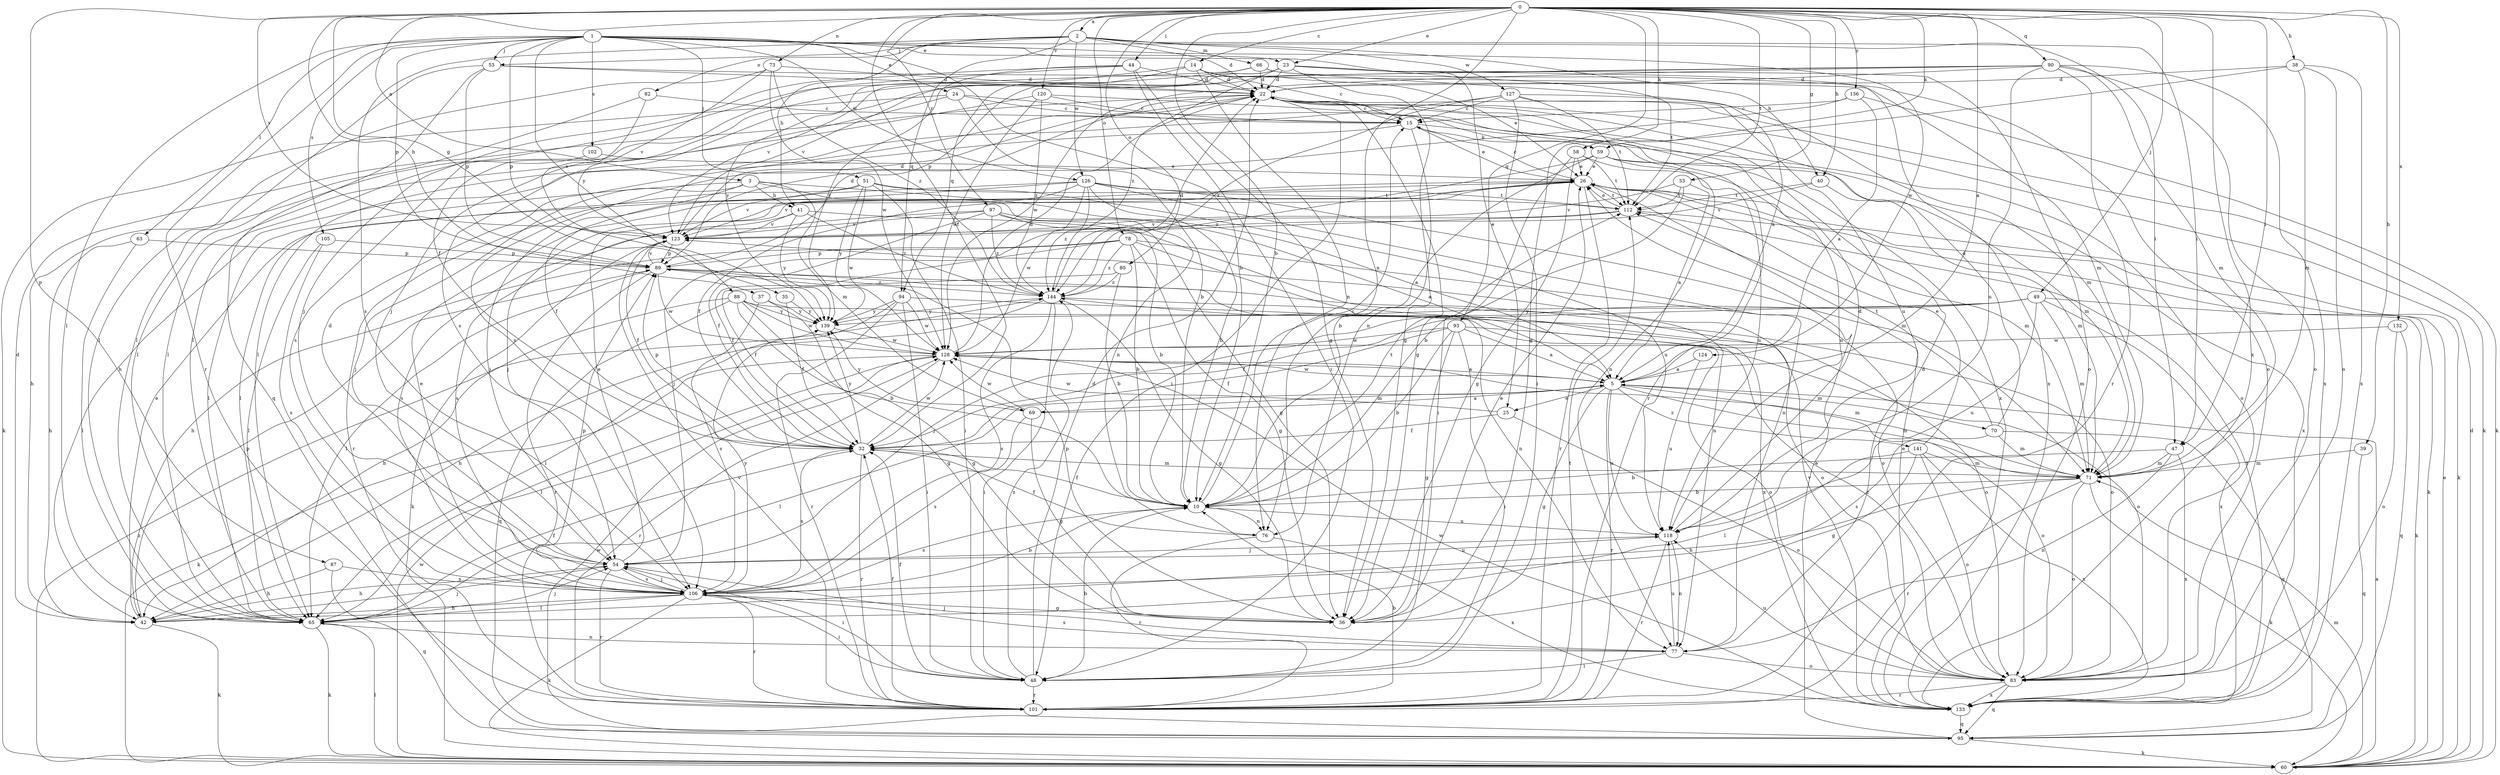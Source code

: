 strict digraph  {
0;
1;
2;
3;
5;
10;
14;
15;
22;
23;
24;
25;
26;
32;
33;
35;
36;
37;
38;
39;
40;
41;
42;
44;
47;
48;
49;
51;
53;
54;
58;
59;
60;
63;
65;
66;
69;
70;
71;
73;
76;
77;
78;
80;
82;
83;
87;
88;
89;
90;
93;
94;
95;
97;
101;
102;
105;
106;
112;
118;
120;
123;
124;
126;
127;
128;
132;
133;
136;
139;
141;
144;
0 -> 2  [label=a];
0 -> 3  [label=a];
0 -> 5  [label=a];
0 -> 10  [label=b];
0 -> 14  [label=c];
0 -> 23  [label=e];
0 -> 32  [label=f];
0 -> 33  [label=g];
0 -> 35  [label=g];
0 -> 37  [label=h];
0 -> 38  [label=h];
0 -> 39  [label=h];
0 -> 40  [label=h];
0 -> 44  [label=i];
0 -> 47  [label=i];
0 -> 49  [label=j];
0 -> 58  [label=k];
0 -> 59  [label=k];
0 -> 73  [label=n];
0 -> 76  [label=n];
0 -> 78  [label=o];
0 -> 80  [label=o];
0 -> 87  [label=p];
0 -> 90  [label=q];
0 -> 93  [label=q];
0 -> 97  [label=r];
0 -> 112  [label=t];
0 -> 120  [label=v];
0 -> 123  [label=v];
0 -> 132  [label=x];
0 -> 133  [label=x];
0 -> 136  [label=y];
1 -> 10  [label=b];
1 -> 23  [label=e];
1 -> 24  [label=e];
1 -> 25  [label=e];
1 -> 47  [label=i];
1 -> 51  [label=j];
1 -> 53  [label=j];
1 -> 63  [label=l];
1 -> 65  [label=l];
1 -> 88  [label=p];
1 -> 89  [label=p];
1 -> 101  [label=r];
1 -> 102  [label=s];
1 -> 105  [label=s];
1 -> 124  [label=w];
1 -> 126  [label=w];
1 -> 139  [label=y];
2 -> 22  [label=d];
2 -> 40  [label=h];
2 -> 41  [label=h];
2 -> 47  [label=i];
2 -> 53  [label=j];
2 -> 66  [label=m];
2 -> 82  [label=o];
2 -> 94  [label=q];
2 -> 106  [label=s];
2 -> 126  [label=w];
2 -> 127  [label=w];
3 -> 5  [label=a];
3 -> 32  [label=f];
3 -> 41  [label=h];
3 -> 54  [label=j];
3 -> 65  [label=l];
3 -> 69  [label=m];
3 -> 76  [label=n];
5 -> 25  [label=e];
5 -> 36  [label=g];
5 -> 65  [label=l];
5 -> 69  [label=m];
5 -> 70  [label=m];
5 -> 71  [label=m];
5 -> 83  [label=o];
5 -> 101  [label=r];
5 -> 118  [label=u];
5 -> 128  [label=w];
5 -> 141  [label=z];
10 -> 15  [label=c];
10 -> 32  [label=f];
10 -> 76  [label=n];
10 -> 106  [label=s];
10 -> 112  [label=t];
10 -> 118  [label=u];
14 -> 15  [label=c];
14 -> 22  [label=d];
14 -> 26  [label=e];
14 -> 76  [label=n];
14 -> 94  [label=q];
14 -> 139  [label=y];
15 -> 26  [label=e];
15 -> 42  [label=h];
15 -> 59  [label=k];
15 -> 76  [label=n];
15 -> 83  [label=o];
22 -> 15  [label=c];
22 -> 36  [label=g];
22 -> 48  [label=i];
22 -> 60  [label=k];
22 -> 101  [label=r];
23 -> 22  [label=d];
23 -> 36  [label=g];
23 -> 83  [label=o];
23 -> 89  [label=p];
23 -> 112  [label=t];
23 -> 123  [label=v];
23 -> 133  [label=x];
23 -> 144  [label=z];
24 -> 10  [label=b];
24 -> 15  [label=c];
24 -> 60  [label=k];
24 -> 106  [label=s];
24 -> 133  [label=x];
25 -> 32  [label=f];
25 -> 83  [label=o];
25 -> 128  [label=w];
26 -> 15  [label=c];
26 -> 32  [label=f];
26 -> 54  [label=j];
26 -> 60  [label=k];
26 -> 71  [label=m];
26 -> 101  [label=r];
26 -> 112  [label=t];
32 -> 71  [label=m];
32 -> 89  [label=p];
32 -> 101  [label=r];
32 -> 106  [label=s];
32 -> 128  [label=w];
32 -> 139  [label=y];
33 -> 5  [label=a];
33 -> 10  [label=b];
33 -> 112  [label=t];
33 -> 123  [label=v];
35 -> 32  [label=f];
35 -> 139  [label=y];
36 -> 26  [label=e];
36 -> 89  [label=p];
37 -> 36  [label=g];
37 -> 106  [label=s];
37 -> 139  [label=y];
38 -> 22  [label=d];
38 -> 36  [label=g];
38 -> 71  [label=m];
38 -> 83  [label=o];
38 -> 133  [label=x];
39 -> 71  [label=m];
39 -> 95  [label=q];
40 -> 71  [label=m];
40 -> 112  [label=t];
40 -> 123  [label=v];
41 -> 77  [label=n];
41 -> 106  [label=s];
41 -> 123  [label=v];
41 -> 139  [label=y];
41 -> 144  [label=z];
42 -> 22  [label=d];
42 -> 26  [label=e];
42 -> 54  [label=j];
42 -> 60  [label=k];
42 -> 89  [label=p];
44 -> 22  [label=d];
44 -> 32  [label=f];
44 -> 36  [label=g];
44 -> 48  [label=i];
44 -> 54  [label=j];
44 -> 139  [label=y];
47 -> 10  [label=b];
47 -> 71  [label=m];
47 -> 77  [label=n];
47 -> 133  [label=x];
48 -> 10  [label=b];
48 -> 22  [label=d];
48 -> 32  [label=f];
48 -> 101  [label=r];
48 -> 144  [label=z];
49 -> 32  [label=f];
49 -> 54  [label=j];
49 -> 60  [label=k];
49 -> 71  [label=m];
49 -> 118  [label=u];
49 -> 133  [label=x];
49 -> 139  [label=y];
51 -> 48  [label=i];
51 -> 101  [label=r];
51 -> 112  [label=t];
51 -> 118  [label=u];
51 -> 123  [label=v];
51 -> 128  [label=w];
51 -> 139  [label=y];
53 -> 22  [label=d];
53 -> 65  [label=l];
53 -> 71  [label=m];
53 -> 89  [label=p];
53 -> 95  [label=q];
54 -> 22  [label=d];
54 -> 26  [label=e];
54 -> 42  [label=h];
54 -> 48  [label=i];
54 -> 101  [label=r];
54 -> 106  [label=s];
54 -> 118  [label=u];
58 -> 26  [label=e];
58 -> 36  [label=g];
58 -> 48  [label=i];
58 -> 112  [label=t];
58 -> 118  [label=u];
59 -> 10  [label=b];
59 -> 26  [label=e];
59 -> 71  [label=m];
59 -> 118  [label=u];
59 -> 133  [label=x];
59 -> 144  [label=z];
60 -> 5  [label=a];
60 -> 22  [label=d];
60 -> 26  [label=e];
60 -> 65  [label=l];
60 -> 71  [label=m];
60 -> 128  [label=w];
60 -> 144  [label=z];
63 -> 42  [label=h];
63 -> 65  [label=l];
63 -> 89  [label=p];
65 -> 32  [label=f];
65 -> 54  [label=j];
65 -> 60  [label=k];
65 -> 77  [label=n];
66 -> 5  [label=a];
66 -> 22  [label=d];
66 -> 65  [label=l];
66 -> 83  [label=o];
66 -> 123  [label=v];
69 -> 5  [label=a];
69 -> 36  [label=g];
69 -> 106  [label=s];
69 -> 128  [label=w];
69 -> 139  [label=y];
70 -> 22  [label=d];
70 -> 71  [label=m];
70 -> 95  [label=q];
70 -> 106  [label=s];
70 -> 112  [label=t];
71 -> 10  [label=b];
71 -> 42  [label=h];
71 -> 60  [label=k];
71 -> 83  [label=o];
71 -> 101  [label=r];
73 -> 22  [label=d];
73 -> 65  [label=l];
73 -> 123  [label=v];
73 -> 128  [label=w];
73 -> 144  [label=z];
76 -> 32  [label=f];
76 -> 101  [label=r];
76 -> 133  [label=x];
77 -> 22  [label=d];
77 -> 48  [label=i];
77 -> 54  [label=j];
77 -> 83  [label=o];
77 -> 106  [label=s];
77 -> 118  [label=u];
78 -> 10  [label=b];
78 -> 32  [label=f];
78 -> 36  [label=g];
78 -> 42  [label=h];
78 -> 77  [label=n];
78 -> 83  [label=o];
78 -> 89  [label=p];
78 -> 144  [label=z];
80 -> 10  [label=b];
80 -> 32  [label=f];
80 -> 144  [label=z];
82 -> 15  [label=c];
82 -> 65  [label=l];
82 -> 123  [label=v];
83 -> 95  [label=q];
83 -> 101  [label=r];
83 -> 118  [label=u];
83 -> 133  [label=x];
83 -> 144  [label=z];
87 -> 42  [label=h];
87 -> 95  [label=q];
87 -> 106  [label=s];
88 -> 10  [label=b];
88 -> 36  [label=g];
88 -> 42  [label=h];
88 -> 83  [label=o];
88 -> 95  [label=q];
88 -> 128  [label=w];
88 -> 139  [label=y];
89 -> 22  [label=d];
89 -> 65  [label=l];
89 -> 83  [label=o];
89 -> 101  [label=r];
89 -> 123  [label=v];
89 -> 128  [label=w];
89 -> 133  [label=x];
89 -> 144  [label=z];
90 -> 22  [label=d];
90 -> 54  [label=j];
90 -> 71  [label=m];
90 -> 83  [label=o];
90 -> 101  [label=r];
90 -> 106  [label=s];
90 -> 118  [label=u];
90 -> 128  [label=w];
90 -> 133  [label=x];
93 -> 5  [label=a];
93 -> 10  [label=b];
93 -> 32  [label=f];
93 -> 36  [label=g];
93 -> 48  [label=i];
93 -> 83  [label=o];
93 -> 128  [label=w];
94 -> 48  [label=i];
94 -> 65  [label=l];
94 -> 83  [label=o];
94 -> 101  [label=r];
94 -> 128  [label=w];
94 -> 139  [label=y];
95 -> 26  [label=e];
95 -> 60  [label=k];
95 -> 128  [label=w];
97 -> 5  [label=a];
97 -> 10  [label=b];
97 -> 32  [label=f];
97 -> 36  [label=g];
97 -> 106  [label=s];
97 -> 123  [label=v];
97 -> 144  [label=z];
101 -> 10  [label=b];
101 -> 32  [label=f];
101 -> 112  [label=t];
101 -> 123  [label=v];
102 -> 26  [label=e];
102 -> 42  [label=h];
105 -> 65  [label=l];
105 -> 89  [label=p];
105 -> 106  [label=s];
106 -> 10  [label=b];
106 -> 26  [label=e];
106 -> 36  [label=g];
106 -> 42  [label=h];
106 -> 48  [label=i];
106 -> 54  [label=j];
106 -> 60  [label=k];
106 -> 65  [label=l];
106 -> 89  [label=p];
106 -> 101  [label=r];
106 -> 139  [label=y];
112 -> 26  [label=e];
112 -> 54  [label=j];
112 -> 60  [label=k];
112 -> 123  [label=v];
118 -> 22  [label=d];
118 -> 54  [label=j];
118 -> 77  [label=n];
118 -> 101  [label=r];
120 -> 15  [label=c];
120 -> 65  [label=l];
120 -> 77  [label=n];
120 -> 128  [label=w];
120 -> 144  [label=z];
123 -> 22  [label=d];
123 -> 32  [label=f];
123 -> 60  [label=k];
123 -> 89  [label=p];
124 -> 5  [label=a];
124 -> 118  [label=u];
126 -> 10  [label=b];
126 -> 54  [label=j];
126 -> 65  [label=l];
126 -> 71  [label=m];
126 -> 77  [label=n];
126 -> 112  [label=t];
126 -> 123  [label=v];
126 -> 128  [label=w];
126 -> 144  [label=z];
127 -> 15  [label=c];
127 -> 48  [label=i];
127 -> 65  [label=l];
127 -> 71  [label=m];
127 -> 112  [label=t];
127 -> 118  [label=u];
127 -> 144  [label=z];
128 -> 5  [label=a];
128 -> 22  [label=d];
128 -> 60  [label=k];
128 -> 65  [label=l];
128 -> 71  [label=m];
128 -> 101  [label=r];
132 -> 83  [label=o];
132 -> 95  [label=q];
132 -> 128  [label=w];
133 -> 26  [label=e];
133 -> 95  [label=q];
133 -> 112  [label=t];
133 -> 123  [label=v];
133 -> 128  [label=w];
136 -> 5  [label=a];
136 -> 15  [label=c];
136 -> 60  [label=k];
136 -> 106  [label=s];
139 -> 128  [label=w];
141 -> 26  [label=e];
141 -> 36  [label=g];
141 -> 65  [label=l];
141 -> 71  [label=m];
141 -> 83  [label=o];
141 -> 133  [label=x];
144 -> 22  [label=d];
144 -> 36  [label=g];
144 -> 42  [label=h];
144 -> 48  [label=i];
144 -> 83  [label=o];
144 -> 106  [label=s];
144 -> 139  [label=y];
}
